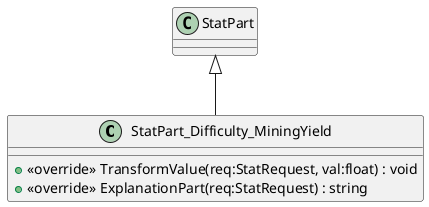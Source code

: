 @startuml
class StatPart_Difficulty_MiningYield {
    + <<override>> TransformValue(req:StatRequest, val:float) : void
    + <<override>> ExplanationPart(req:StatRequest) : string
}
StatPart <|-- StatPart_Difficulty_MiningYield
@enduml
